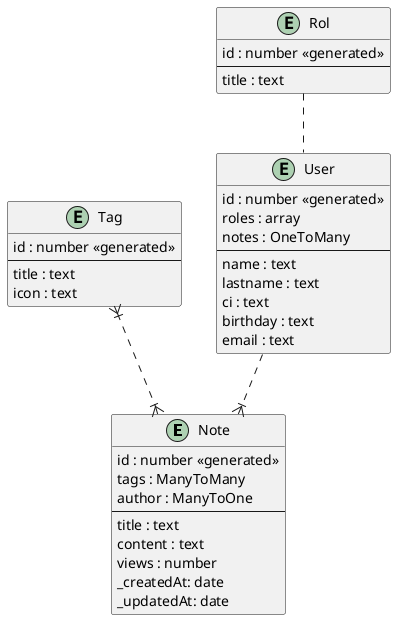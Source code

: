 @startuml

entity "Note" as note {
  id : number <<generated>>
  tags : ManyToMany
  author : ManyToOne
  --
  title : text
  content : text
  views : number
  _createdAt: date
  _updatedAt: date
}

entity "Tag" as tag {
  id : number <<generated>>
  --
  title : text
  icon : text
}

entity "User" as user {
  id : number <<generated>>
  roles : array
  notes : OneToMany
  --
  name : text
  lastname : text
  ci : text
  birthday : text
  email : text
}

entity "Rol" as rol {
  id : number <<generated>>
  --
  title : text
}

rol .. user
user ..|{ note
tag }|..|{ note
@enduml